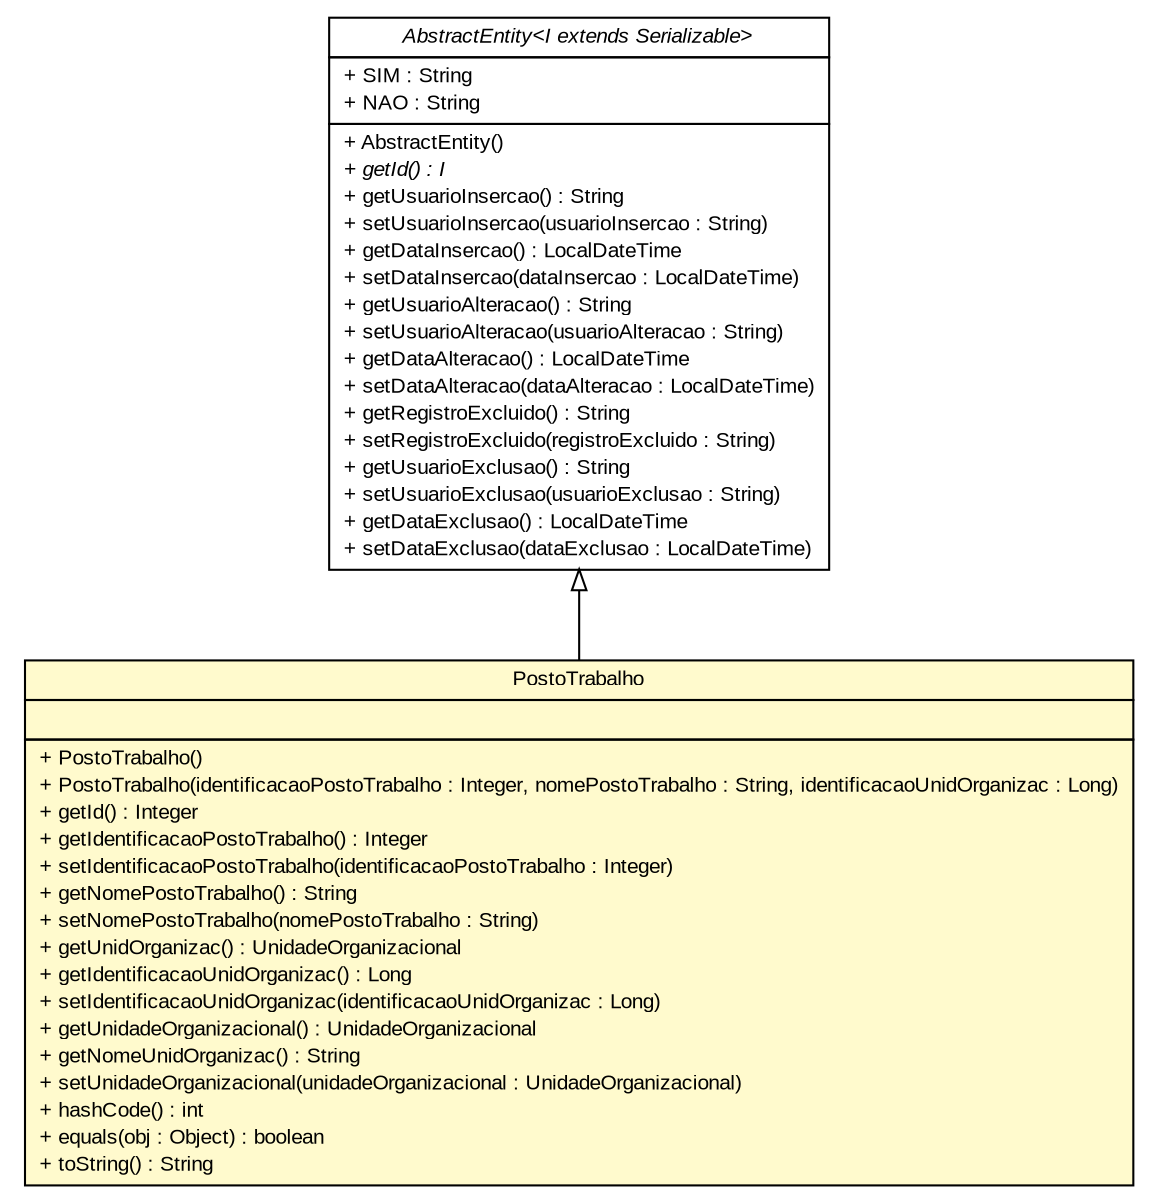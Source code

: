 #!/usr/local/bin/dot
#
# Class diagram 
# Generated by UMLGraph version R5_6 (http://www.umlgraph.org/)
#

digraph G {
	edge [fontname="arial",fontsize=10,labelfontname="arial",labelfontsize=10];
	node [fontname="arial",fontsize=10,shape=plaintext];
	nodesep=0.25;
	ranksep=0.5;
	// br.gov.to.sefaz.persistence.entity.AbstractEntity<I extends java.io.Serializable>
	c633674 [label=<<table title="br.gov.to.sefaz.persistence.entity.AbstractEntity" border="0" cellborder="1" cellspacing="0" cellpadding="2" port="p" href="../../../persistence/entity/AbstractEntity.html">
		<tr><td><table border="0" cellspacing="0" cellpadding="1">
<tr><td align="center" balign="center"><font face="arial italic"> AbstractEntity&lt;I extends Serializable&gt; </font></td></tr>
		</table></td></tr>
		<tr><td><table border="0" cellspacing="0" cellpadding="1">
<tr><td align="left" balign="left"> + SIM : String </td></tr>
<tr><td align="left" balign="left"> + NAO : String </td></tr>
		</table></td></tr>
		<tr><td><table border="0" cellspacing="0" cellpadding="1">
<tr><td align="left" balign="left"> + AbstractEntity() </td></tr>
<tr><td align="left" balign="left"><font face="arial italic" point-size="10.0"> + getId() : I </font></td></tr>
<tr><td align="left" balign="left"> + getUsuarioInsercao() : String </td></tr>
<tr><td align="left" balign="left"> + setUsuarioInsercao(usuarioInsercao : String) </td></tr>
<tr><td align="left" balign="left"> + getDataInsercao() : LocalDateTime </td></tr>
<tr><td align="left" balign="left"> + setDataInsercao(dataInsercao : LocalDateTime) </td></tr>
<tr><td align="left" balign="left"> + getUsuarioAlteracao() : String </td></tr>
<tr><td align="left" balign="left"> + setUsuarioAlteracao(usuarioAlteracao : String) </td></tr>
<tr><td align="left" balign="left"> + getDataAlteracao() : LocalDateTime </td></tr>
<tr><td align="left" balign="left"> + setDataAlteracao(dataAlteracao : LocalDateTime) </td></tr>
<tr><td align="left" balign="left"> + getRegistroExcluido() : String </td></tr>
<tr><td align="left" balign="left"> + setRegistroExcluido(registroExcluido : String) </td></tr>
<tr><td align="left" balign="left"> + getUsuarioExclusao() : String </td></tr>
<tr><td align="left" balign="left"> + setUsuarioExclusao(usuarioExclusao : String) </td></tr>
<tr><td align="left" balign="left"> + getDataExclusao() : LocalDateTime </td></tr>
<tr><td align="left" balign="left"> + setDataExclusao(dataExclusao : LocalDateTime) </td></tr>
		</table></td></tr>
		</table>>, URL="../../../persistence/entity/AbstractEntity.html", fontname="arial", fontcolor="black", fontsize=10.0];
	// br.gov.to.sefaz.seg.persistence.entity.PostoTrabalho
	c633993 [label=<<table title="br.gov.to.sefaz.seg.persistence.entity.PostoTrabalho" border="0" cellborder="1" cellspacing="0" cellpadding="2" port="p" bgcolor="lemonChiffon" href="./PostoTrabalho.html">
		<tr><td><table border="0" cellspacing="0" cellpadding="1">
<tr><td align="center" balign="center"> PostoTrabalho </td></tr>
		</table></td></tr>
		<tr><td><table border="0" cellspacing="0" cellpadding="1">
<tr><td align="left" balign="left">  </td></tr>
		</table></td></tr>
		<tr><td><table border="0" cellspacing="0" cellpadding="1">
<tr><td align="left" balign="left"> + PostoTrabalho() </td></tr>
<tr><td align="left" balign="left"> + PostoTrabalho(identificacaoPostoTrabalho : Integer, nomePostoTrabalho : String, identificacaoUnidOrganizac : Long) </td></tr>
<tr><td align="left" balign="left"> + getId() : Integer </td></tr>
<tr><td align="left" balign="left"> + getIdentificacaoPostoTrabalho() : Integer </td></tr>
<tr><td align="left" balign="left"> + setIdentificacaoPostoTrabalho(identificacaoPostoTrabalho : Integer) </td></tr>
<tr><td align="left" balign="left"> + getNomePostoTrabalho() : String </td></tr>
<tr><td align="left" balign="left"> + setNomePostoTrabalho(nomePostoTrabalho : String) </td></tr>
<tr><td align="left" balign="left"> + getUnidOrganizac() : UnidadeOrganizacional </td></tr>
<tr><td align="left" balign="left"> + getIdentificacaoUnidOrganizac() : Long </td></tr>
<tr><td align="left" balign="left"> + setIdentificacaoUnidOrganizac(identificacaoUnidOrganizac : Long) </td></tr>
<tr><td align="left" balign="left"> + getUnidadeOrganizacional() : UnidadeOrganizacional </td></tr>
<tr><td align="left" balign="left"> + getNomeUnidOrganizac() : String </td></tr>
<tr><td align="left" balign="left"> + setUnidadeOrganizacional(unidadeOrganizacional : UnidadeOrganizacional) </td></tr>
<tr><td align="left" balign="left"> + hashCode() : int </td></tr>
<tr><td align="left" balign="left"> + equals(obj : Object) : boolean </td></tr>
<tr><td align="left" balign="left"> + toString() : String </td></tr>
		</table></td></tr>
		</table>>, URL="./PostoTrabalho.html", fontname="arial", fontcolor="black", fontsize=10.0];
	//br.gov.to.sefaz.seg.persistence.entity.PostoTrabalho extends br.gov.to.sefaz.persistence.entity.AbstractEntity<java.lang.Integer>
	c633674:p -> c633993:p [dir=back,arrowtail=empty];
}

